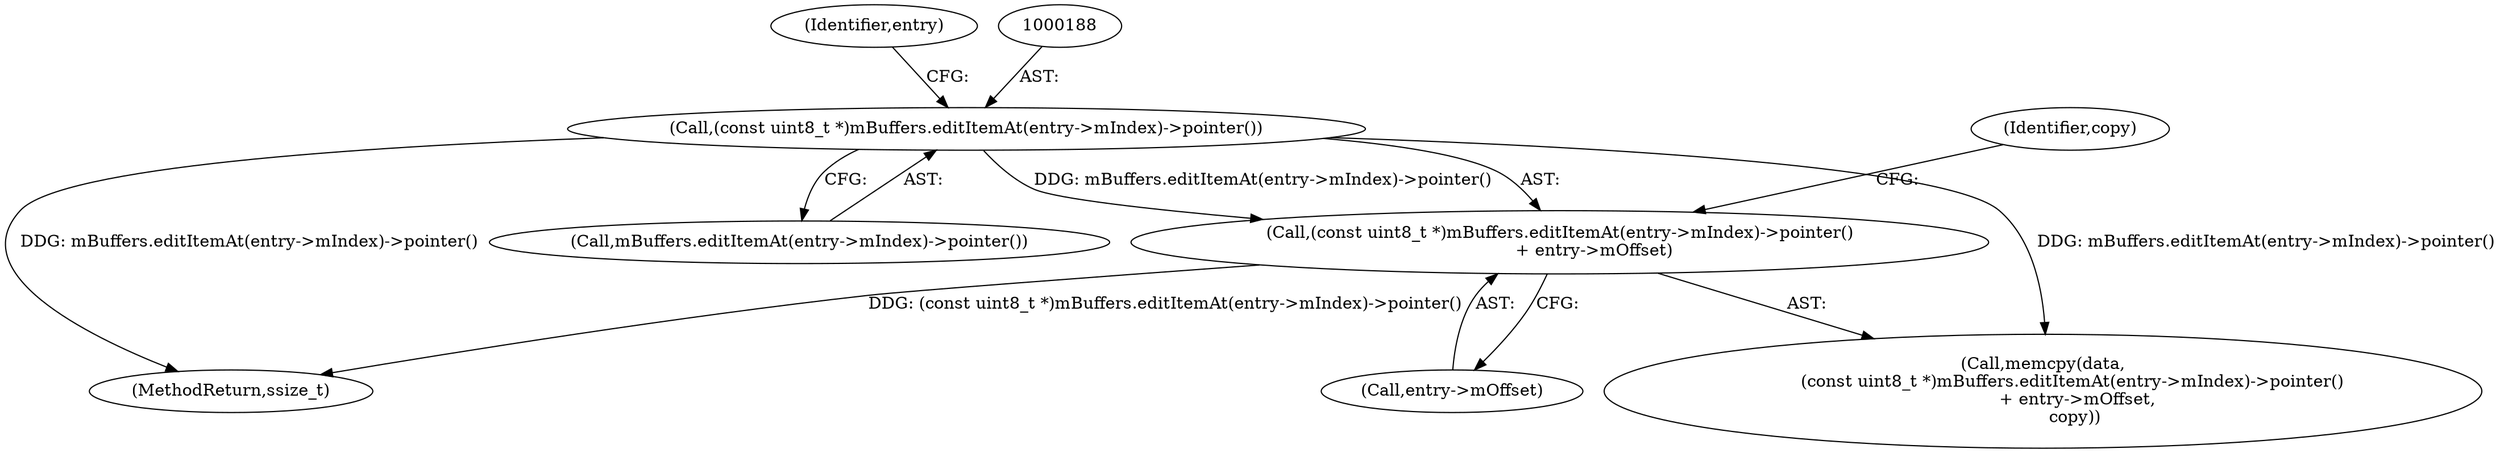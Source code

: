 digraph "1_Android_a2d1d85726aa2a3126e9c331a8e00a8c319c9e2b@del" {
"1000186" [label="(Call,(const uint8_t *)mBuffers.editItemAt(entry->mIndex)->pointer()\n             + entry->mOffset)"];
"1000187" [label="(Call,(const uint8_t *)mBuffers.editItemAt(entry->mIndex)->pointer())"];
"1000184" [label="(Call,memcpy(data,\n           (const uint8_t *)mBuffers.editItemAt(entry->mIndex)->pointer()\n             + entry->mOffset,\n            copy))"];
"1000187" [label="(Call,(const uint8_t *)mBuffers.editItemAt(entry->mIndex)->pointer())"];
"1000190" [label="(Call,entry->mOffset)"];
"1000193" [label="(Identifier,copy)"];
"1000222" [label="(MethodReturn,ssize_t)"];
"1000186" [label="(Call,(const uint8_t *)mBuffers.editItemAt(entry->mIndex)->pointer()\n             + entry->mOffset)"];
"1000189" [label="(Call,mBuffers.editItemAt(entry->mIndex)->pointer())"];
"1000191" [label="(Identifier,entry)"];
"1000186" -> "1000184"  [label="AST: "];
"1000186" -> "1000190"  [label="CFG: "];
"1000187" -> "1000186"  [label="AST: "];
"1000190" -> "1000186"  [label="AST: "];
"1000193" -> "1000186"  [label="CFG: "];
"1000186" -> "1000222"  [label="DDG: (const uint8_t *)mBuffers.editItemAt(entry->mIndex)->pointer()"];
"1000187" -> "1000186"  [label="DDG: mBuffers.editItemAt(entry->mIndex)->pointer()"];
"1000187" -> "1000189"  [label="CFG: "];
"1000188" -> "1000187"  [label="AST: "];
"1000189" -> "1000187"  [label="AST: "];
"1000191" -> "1000187"  [label="CFG: "];
"1000187" -> "1000222"  [label="DDG: mBuffers.editItemAt(entry->mIndex)->pointer()"];
"1000187" -> "1000184"  [label="DDG: mBuffers.editItemAt(entry->mIndex)->pointer()"];
}
